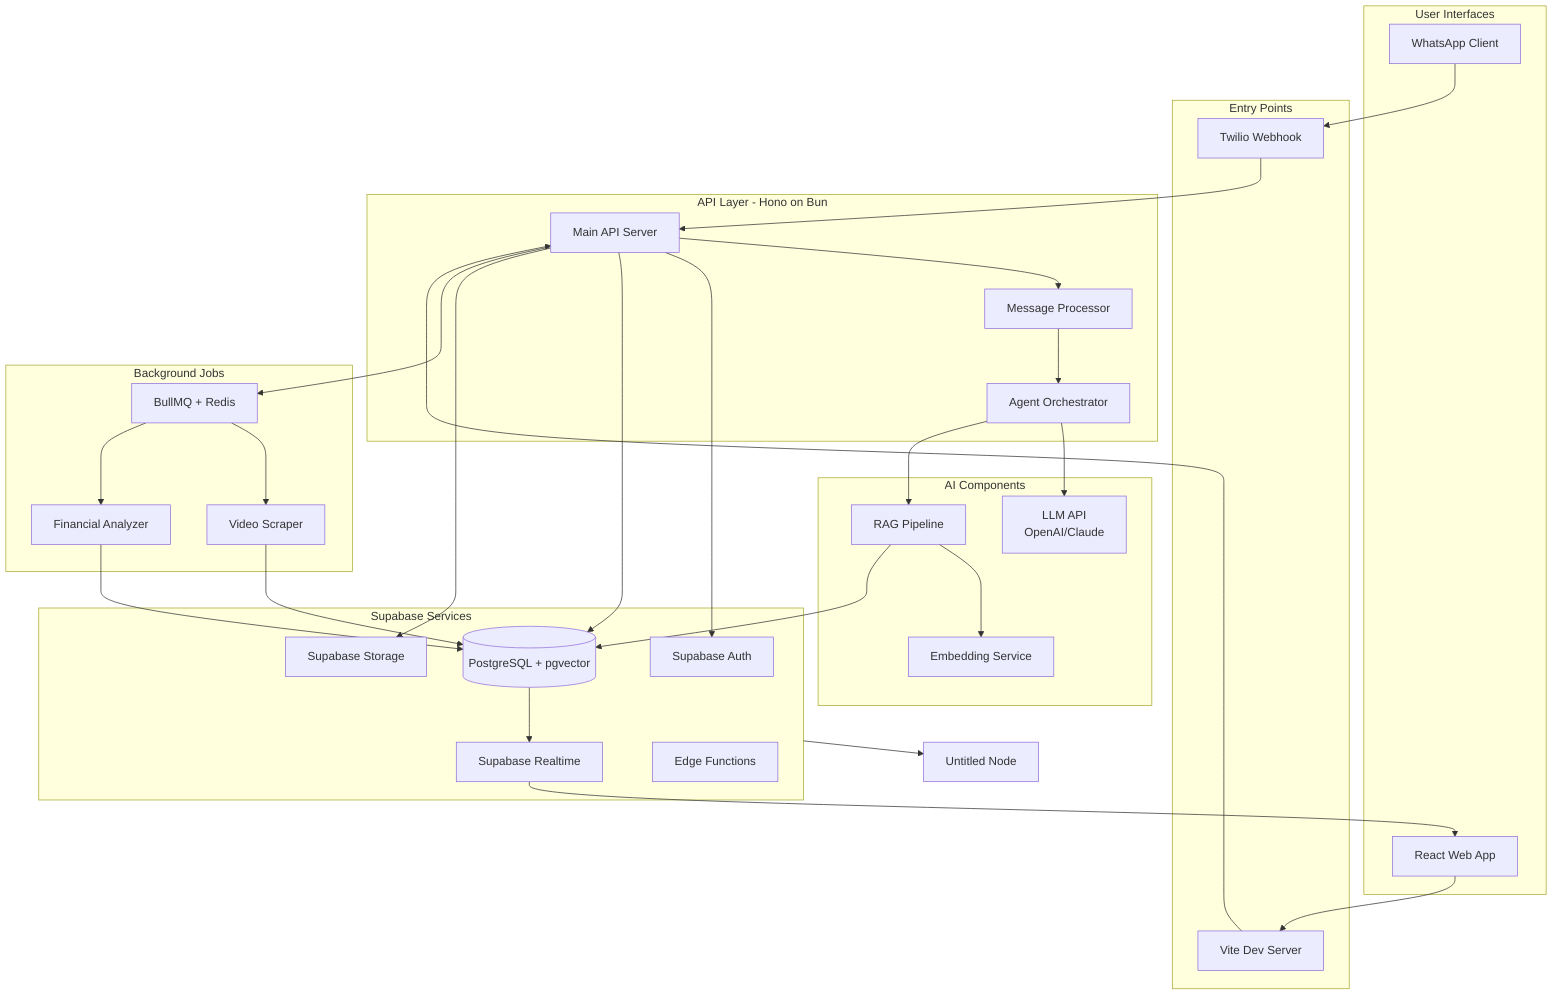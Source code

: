 flowchart TB
 subgraph subGraph0["User Interfaces"]
        WA["WhatsApp Client"]
        WEB["React Web App"]
  end
 subgraph subGraph1["Entry Points"]
        TWILIO["Twilio Webhook"]
        VITE["Vite Dev Server"]
  end
 subgraph subGraph2["API Layer - Hono on Bun"]
        API["Main API Server"]
        MSG["Message Processor"]
        AGENT["Agent Orchestrator"]
  end
 subgraph subGraph3["Supabase Services"]
        AUTH["Supabase Auth"]
        DB[("PostgreSQL + pgvector")]
        STORAGE["Supabase Storage"]
        REALTIME["Supabase Realtime"]
        EDGE["Edge Functions"]
  end
 subgraph subGraph4["AI Components"]
        LLM["LLM API<br>OpenAI/Claude"]
        EMB["Embedding Service"]
        RAG["RAG Pipeline"]
  end
 subgraph subGraph5["Background Jobs"]
        QUEUE["BullMQ + Redis"]
        SCRAPER["Video Scraper"]
        ANALYZER["Financial Analyzer"]
  end
    WA --> TWILIO
    WEB --> VITE
    VITE --> API
    TWILIO --> API
    API --> MSG & AUTH & DB & STORAGE & QUEUE
    MSG --> AGENT
    AGENT --> LLM & RAG
    RAG --> EMB & DB
    QUEUE --> SCRAPER & ANALYZER
    SCRAPER --> DB
    ANALYZER --> DB
    DB --> REALTIME
    REALTIME --> WEB
    subGraph3 --> n1["Untitled Node"]